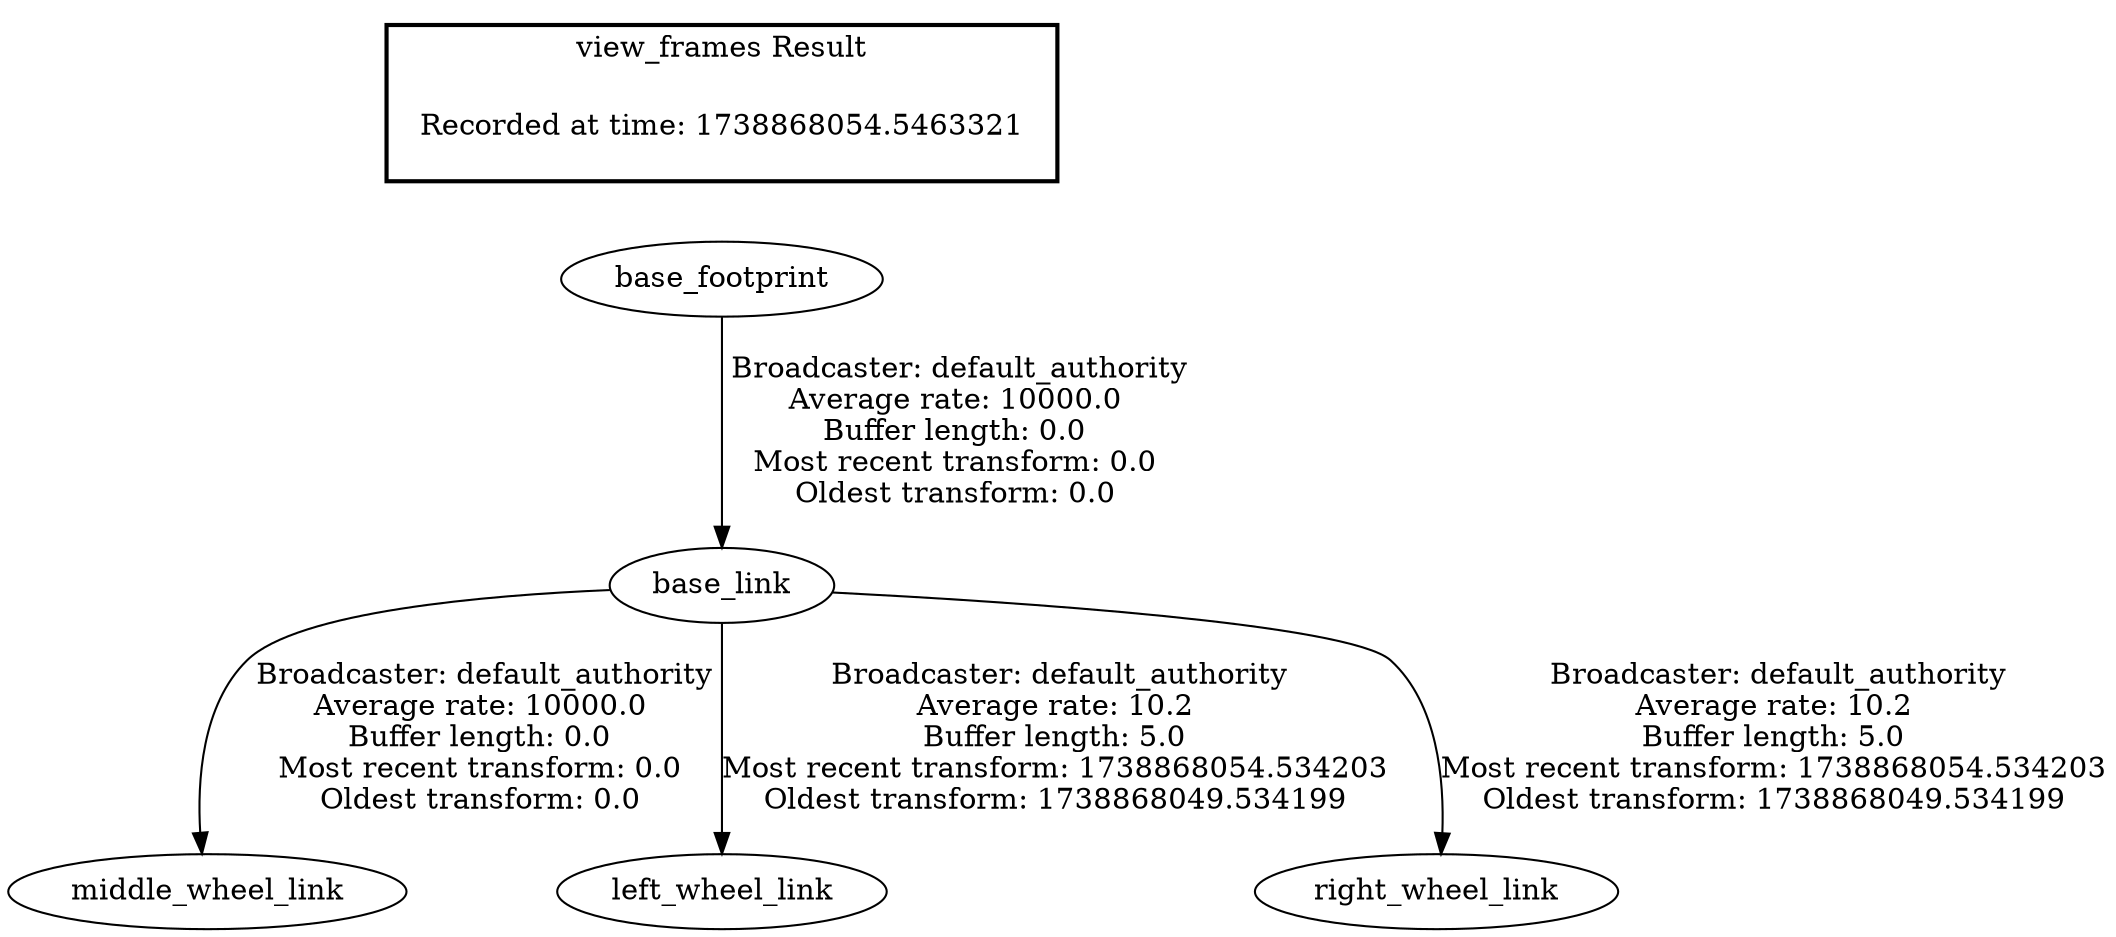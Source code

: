 digraph G {
"base_footprint" -> "base_link"[label=" Broadcaster: default_authority\nAverage rate: 10000.0\nBuffer length: 0.0\nMost recent transform: 0.0\nOldest transform: 0.0\n"];
"base_link" -> "middle_wheel_link"[label=" Broadcaster: default_authority\nAverage rate: 10000.0\nBuffer length: 0.0\nMost recent transform: 0.0\nOldest transform: 0.0\n"];
"base_link" -> "left_wheel_link"[label=" Broadcaster: default_authority\nAverage rate: 10.2\nBuffer length: 5.0\nMost recent transform: 1738868054.534203\nOldest transform: 1738868049.534199\n"];
"base_link" -> "right_wheel_link"[label=" Broadcaster: default_authority\nAverage rate: 10.2\nBuffer length: 5.0\nMost recent transform: 1738868054.534203\nOldest transform: 1738868049.534199\n"];
edge [style=invis];
 subgraph cluster_legend { style=bold; color=black; label ="view_frames Result";
"Recorded at time: 1738868054.5463321"[ shape=plaintext ] ;
}->"base_footprint";
}